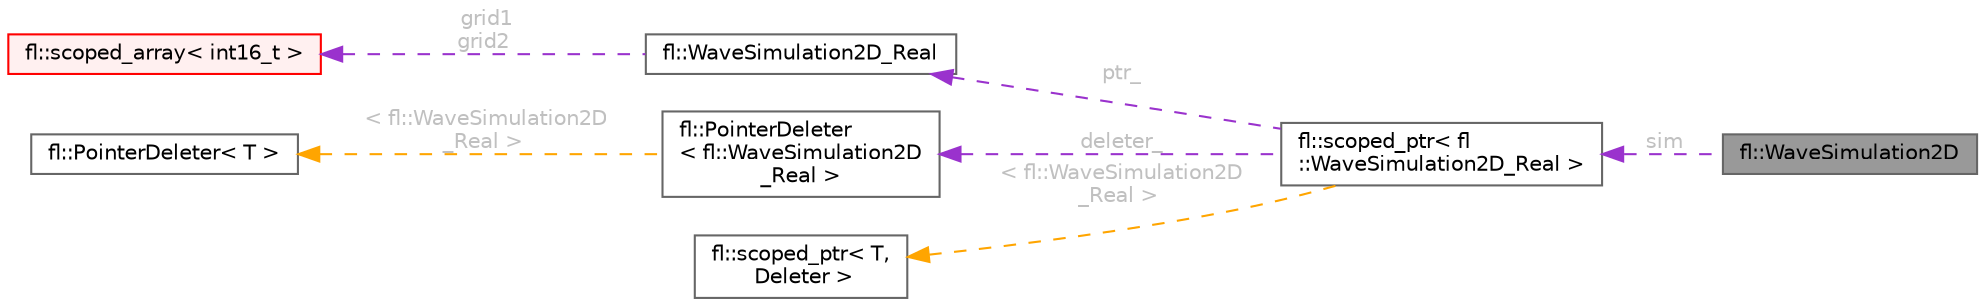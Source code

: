 digraph "fl::WaveSimulation2D"
{
 // INTERACTIVE_SVG=YES
 // LATEX_PDF_SIZE
  bgcolor="transparent";
  edge [fontname=Helvetica,fontsize=10,labelfontname=Helvetica,labelfontsize=10];
  node [fontname=Helvetica,fontsize=10,shape=box,height=0.2,width=0.4];
  rankdir="LR";
  Node1 [id="Node000001",label="fl::WaveSimulation2D",height=0.2,width=0.4,color="gray40", fillcolor="grey60", style="filled", fontcolor="black",tooltip=" "];
  Node2 -> Node1 [id="edge1_Node000001_Node000002",dir="back",color="darkorchid3",style="dashed",tooltip=" ",label=" sim",fontcolor="grey" ];
  Node2 [id="Node000002",label="fl::scoped_ptr\< fl\l::WaveSimulation2D_Real \>",height=0.2,width=0.4,color="gray40", fillcolor="white", style="filled",URL="$df/d0b/classfl_1_1scoped__ptr.html",tooltip=" "];
  Node3 -> Node2 [id="edge2_Node000002_Node000003",dir="back",color="darkorchid3",style="dashed",tooltip=" ",label=" ptr_",fontcolor="grey" ];
  Node3 [id="Node000003",label="fl::WaveSimulation2D_Real",height=0.2,width=0.4,color="gray40", fillcolor="white", style="filled",URL="$d5/d94/classfl_1_1_wave_simulation2_d___real.html",tooltip=" "];
  Node4 -> Node3 [id="edge3_Node000003_Node000004",dir="back",color="darkorchid3",style="dashed",tooltip=" ",label=" grid1\ngrid2",fontcolor="grey" ];
  Node4 [id="Node000004",label="fl::scoped_array\< int16_t \>",height=0.2,width=0.4,color="red", fillcolor="#FFF0F0", style="filled",URL="$d3/d92/classfl_1_1scoped__array.html",tooltip=" "];
  Node8 -> Node2 [id="edge4_Node000002_Node000008",dir="back",color="darkorchid3",style="dashed",tooltip=" ",label=" deleter_",fontcolor="grey" ];
  Node8 [id="Node000008",label="fl::PointerDeleter\l\< fl::WaveSimulation2D\l_Real \>",height=0.2,width=0.4,color="gray40", fillcolor="white", style="filled",URL="$d8/d3d/structfl_1_1_pointer_deleter.html",tooltip=" "];
  Node9 -> Node8 [id="edge5_Node000008_Node000009",dir="back",color="orange",style="dashed",tooltip=" ",label=" \< fl::WaveSimulation2D\l_Real \>",fontcolor="grey" ];
  Node9 [id="Node000009",label="fl::PointerDeleter\< T \>",height=0.2,width=0.4,color="gray40", fillcolor="white", style="filled",URL="$d8/d3d/structfl_1_1_pointer_deleter.html",tooltip=" "];
  Node10 -> Node2 [id="edge6_Node000002_Node000010",dir="back",color="orange",style="dashed",tooltip=" ",label=" \< fl::WaveSimulation2D\l_Real \>",fontcolor="grey" ];
  Node10 [id="Node000010",label="fl::scoped_ptr\< T,\l Deleter \>",height=0.2,width=0.4,color="gray40", fillcolor="white", style="filled",URL="$df/d0b/classfl_1_1scoped__ptr.html",tooltip=" "];
}
